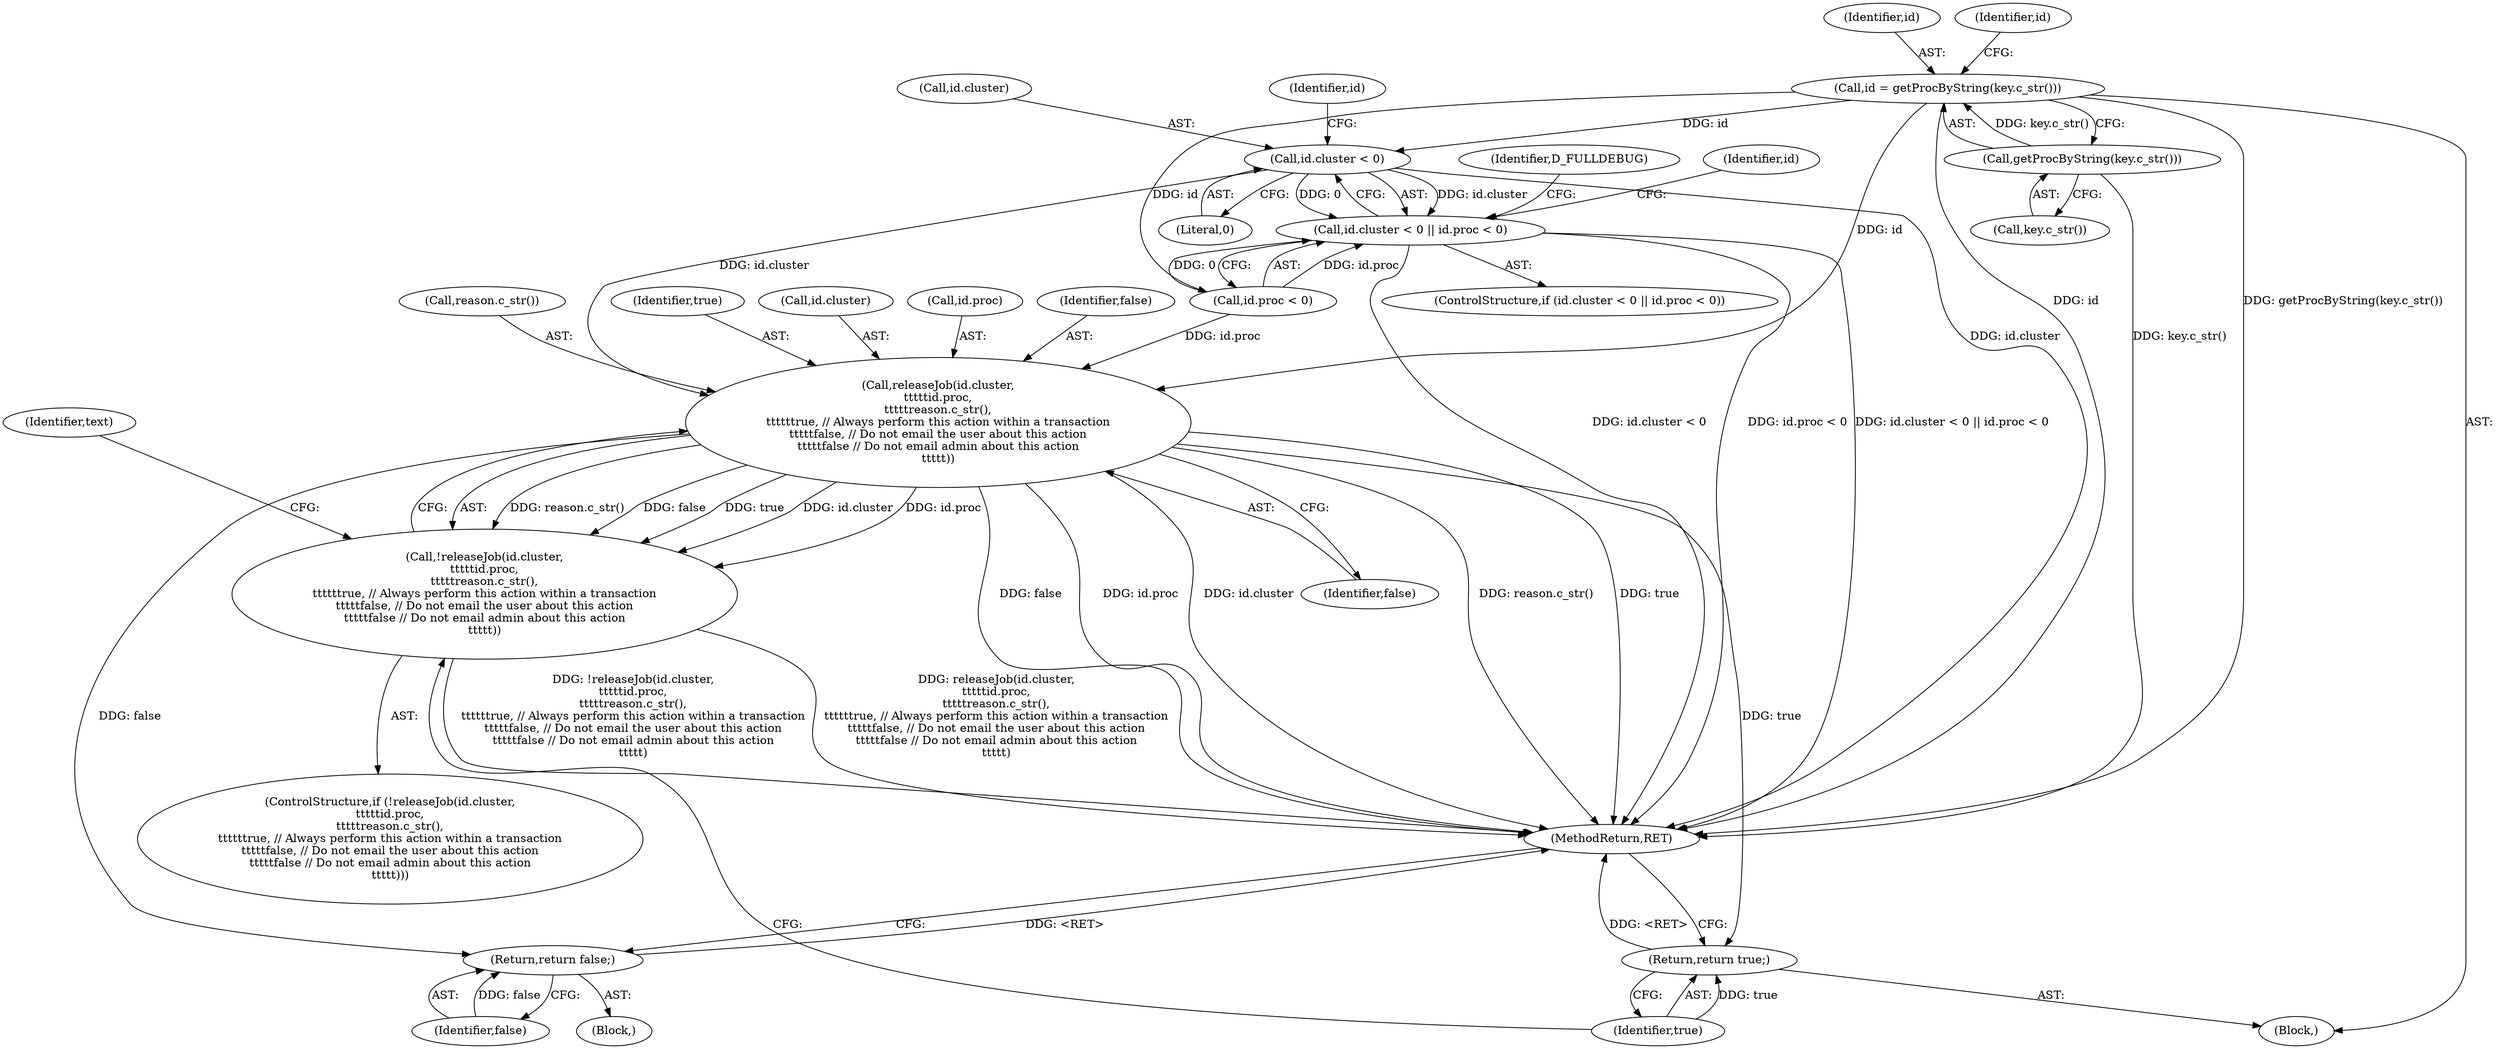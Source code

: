 digraph "1_htcondor_8f9b304c4f6c0a98dafa61b2c0e4beb3b70e4c84_2@del" {
"1000115" [label="(Call,id.cluster < 0)"];
"1000109" [label="(Call,id = getProcByString(key.c_str()))"];
"1000111" [label="(Call,getProcByString(key.c_str()))"];
"1000114" [label="(Call,id.cluster < 0 || id.proc < 0)"];
"1000137" [label="(Call,releaseJob(id.cluster,\n\t\t\t\t\tid.proc,\n\t\t\t\t\treason.c_str(),\n\t\t\t\t\ttrue, // Always perform this action within a transaction\n\t\t\t\t\tfalse, // Do not email the user about this action\n\t\t\t\t\tfalse // Do not email admin about this action\n\t\t\t\t\t))"];
"1000136" [label="(Call,!releaseJob(id.cluster,\n\t\t\t\t\tid.proc,\n\t\t\t\t\treason.c_str(),\n\t\t\t\t\ttrue, // Always perform this action within a transaction\n\t\t\t\t\tfalse, // Do not email the user about this action\n\t\t\t\t\tfalse // Do not email admin about this action\n\t\t\t\t\t))"];
"1000152" [label="(Return,return false;)"];
"1000154" [label="(Return,return true;)"];
"1000127" [label="(Identifier,D_FULLDEBUG)"];
"1000154" [label="(Return,return true;)"];
"1000113" [label="(ControlStructure,if (id.cluster < 0 || id.proc < 0))"];
"1000145" [label="(Identifier,true)"];
"1000139" [label="(Identifier,id)"];
"1000150" [label="(Identifier,text)"];
"1000111" [label="(Call,getProcByString(key.c_str()))"];
"1000136" [label="(Call,!releaseJob(id.cluster,\n\t\t\t\t\tid.proc,\n\t\t\t\t\treason.c_str(),\n\t\t\t\t\ttrue, // Always perform this action within a transaction\n\t\t\t\t\tfalse, // Do not email the user about this action\n\t\t\t\t\tfalse // Do not email admin about this action\n\t\t\t\t\t))"];
"1000156" [label="(MethodReturn,RET)"];
"1000135" [label="(ControlStructure,if (!releaseJob(id.cluster,\n\t\t\t\t\tid.proc,\n\t\t\t\t\treason.c_str(),\n\t\t\t\t\ttrue, // Always perform this action within a transaction\n\t\t\t\t\tfalse, // Do not email the user about this action\n\t\t\t\t\tfalse // Do not email admin about this action\n\t\t\t\t\t)))"];
"1000110" [label="(Identifier,id)"];
"1000116" [label="(Call,id.cluster)"];
"1000115" [label="(Call,id.cluster < 0)"];
"1000137" [label="(Call,releaseJob(id.cluster,\n\t\t\t\t\tid.proc,\n\t\t\t\t\treason.c_str(),\n\t\t\t\t\ttrue, // Always perform this action within a transaction\n\t\t\t\t\tfalse, // Do not email the user about this action\n\t\t\t\t\tfalse // Do not email admin about this action\n\t\t\t\t\t))"];
"1000117" [label="(Identifier,id)"];
"1000107" [label="(Block,)"];
"1000119" [label="(Literal,0)"];
"1000122" [label="(Identifier,id)"];
"1000138" [label="(Call,id.cluster)"];
"1000141" [label="(Call,id.proc)"];
"1000146" [label="(Identifier,false)"];
"1000120" [label="(Call,id.proc < 0)"];
"1000147" [label="(Identifier,false)"];
"1000114" [label="(Call,id.cluster < 0 || id.proc < 0)"];
"1000152" [label="(Return,return false;)"];
"1000148" [label="(Block,)"];
"1000109" [label="(Call,id = getProcByString(key.c_str()))"];
"1000112" [label="(Call,key.c_str())"];
"1000155" [label="(Identifier,true)"];
"1000144" [label="(Call,reason.c_str())"];
"1000153" [label="(Identifier,false)"];
"1000115" -> "1000114"  [label="AST: "];
"1000115" -> "1000119"  [label="CFG: "];
"1000116" -> "1000115"  [label="AST: "];
"1000119" -> "1000115"  [label="AST: "];
"1000122" -> "1000115"  [label="CFG: "];
"1000114" -> "1000115"  [label="CFG: "];
"1000115" -> "1000156"  [label="DDG: id.cluster"];
"1000115" -> "1000114"  [label="DDG: id.cluster"];
"1000115" -> "1000114"  [label="DDG: 0"];
"1000109" -> "1000115"  [label="DDG: id"];
"1000115" -> "1000137"  [label="DDG: id.cluster"];
"1000109" -> "1000107"  [label="AST: "];
"1000109" -> "1000111"  [label="CFG: "];
"1000110" -> "1000109"  [label="AST: "];
"1000111" -> "1000109"  [label="AST: "];
"1000117" -> "1000109"  [label="CFG: "];
"1000109" -> "1000156"  [label="DDG: id"];
"1000109" -> "1000156"  [label="DDG: getProcByString(key.c_str())"];
"1000111" -> "1000109"  [label="DDG: key.c_str()"];
"1000109" -> "1000120"  [label="DDG: id"];
"1000109" -> "1000137"  [label="DDG: id"];
"1000111" -> "1000112"  [label="CFG: "];
"1000112" -> "1000111"  [label="AST: "];
"1000111" -> "1000156"  [label="DDG: key.c_str()"];
"1000114" -> "1000113"  [label="AST: "];
"1000114" -> "1000120"  [label="CFG: "];
"1000120" -> "1000114"  [label="AST: "];
"1000127" -> "1000114"  [label="CFG: "];
"1000139" -> "1000114"  [label="CFG: "];
"1000114" -> "1000156"  [label="DDG: id.cluster < 0 || id.proc < 0"];
"1000114" -> "1000156"  [label="DDG: id.cluster < 0"];
"1000114" -> "1000156"  [label="DDG: id.proc < 0"];
"1000120" -> "1000114"  [label="DDG: id.proc"];
"1000120" -> "1000114"  [label="DDG: 0"];
"1000137" -> "1000136"  [label="AST: "];
"1000137" -> "1000147"  [label="CFG: "];
"1000138" -> "1000137"  [label="AST: "];
"1000141" -> "1000137"  [label="AST: "];
"1000144" -> "1000137"  [label="AST: "];
"1000145" -> "1000137"  [label="AST: "];
"1000146" -> "1000137"  [label="AST: "];
"1000147" -> "1000137"  [label="AST: "];
"1000136" -> "1000137"  [label="CFG: "];
"1000137" -> "1000156"  [label="DDG: id.proc"];
"1000137" -> "1000156"  [label="DDG: id.cluster"];
"1000137" -> "1000156"  [label="DDG: false"];
"1000137" -> "1000156"  [label="DDG: reason.c_str()"];
"1000137" -> "1000156"  [label="DDG: true"];
"1000137" -> "1000136"  [label="DDG: reason.c_str()"];
"1000137" -> "1000136"  [label="DDG: false"];
"1000137" -> "1000136"  [label="DDG: true"];
"1000137" -> "1000136"  [label="DDG: id.cluster"];
"1000137" -> "1000136"  [label="DDG: id.proc"];
"1000120" -> "1000137"  [label="DDG: id.proc"];
"1000137" -> "1000152"  [label="DDG: false"];
"1000137" -> "1000154"  [label="DDG: true"];
"1000136" -> "1000135"  [label="AST: "];
"1000150" -> "1000136"  [label="CFG: "];
"1000155" -> "1000136"  [label="CFG: "];
"1000136" -> "1000156"  [label="DDG: !releaseJob(id.cluster,\n\t\t\t\t\tid.proc,\n\t\t\t\t\treason.c_str(),\n\t\t\t\t\ttrue, // Always perform this action within a transaction\n\t\t\t\t\tfalse, // Do not email the user about this action\n\t\t\t\t\tfalse // Do not email admin about this action\n\t\t\t\t\t)"];
"1000136" -> "1000156"  [label="DDG: releaseJob(id.cluster,\n\t\t\t\t\tid.proc,\n\t\t\t\t\treason.c_str(),\n\t\t\t\t\ttrue, // Always perform this action within a transaction\n\t\t\t\t\tfalse, // Do not email the user about this action\n\t\t\t\t\tfalse // Do not email admin about this action\n\t\t\t\t\t)"];
"1000152" -> "1000148"  [label="AST: "];
"1000152" -> "1000153"  [label="CFG: "];
"1000153" -> "1000152"  [label="AST: "];
"1000156" -> "1000152"  [label="CFG: "];
"1000152" -> "1000156"  [label="DDG: <RET>"];
"1000153" -> "1000152"  [label="DDG: false"];
"1000154" -> "1000107"  [label="AST: "];
"1000154" -> "1000155"  [label="CFG: "];
"1000155" -> "1000154"  [label="AST: "];
"1000156" -> "1000154"  [label="CFG: "];
"1000154" -> "1000156"  [label="DDG: <RET>"];
"1000155" -> "1000154"  [label="DDG: true"];
}
